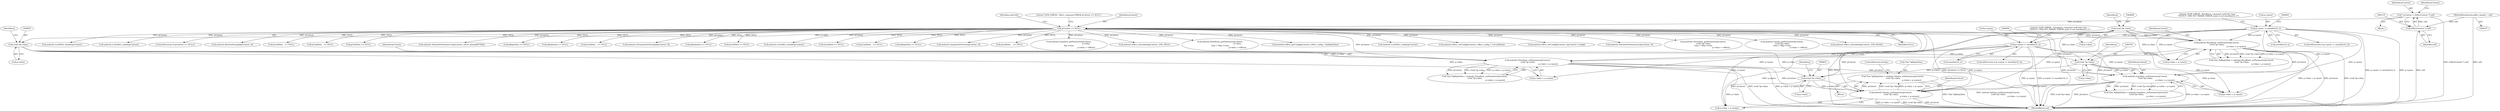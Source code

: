 digraph "0_Android_9e29523b9537983b4c4b205ff868d0b3bca0383b@integer" {
"1000817" [label="(Call,*(int *)pReplyData = android::Volume_setParameter(pContext,\n (void *)p->data,\n                                                                 p->data + p->psize))"];
"1000822" [label="(Call,android::Volume_setParameter(pContext,\n (void *)p->data,\n                                                                 p->data + p->psize))"];
"1000694" [label="(Call,android::Virtualizer_setParameter(pContext,\n (void *)p->data,\n                                                                       p->data + p->psize))"];
"1000151" [label="(Call,pContext == NULL)"];
"1000116" [label="(Call,* pContext = (EffectContext *) self)"];
"1000118" [label="(Call,(EffectContext *) self)"];
"1000108" [label="(MethodParameterIn,effect_handle_t  self)"];
"1000603" [label="(Call,android::BassBoost_setParameter(pContext,\n (void *)p->data,\n                                                                    p->data + p->psize))"];
"1000605" [label="(Call,(void *)p->data)"];
"1000586" [label="(Call,p->psize != sizeof(int32_t))"];
"1000696" [label="(Call,(void *)p->data)"];
"1000677" [label="(Call,p->psize != sizeof(int32_t))"];
"1000758" [label="(Call,android::Equalizer_setParameter(pContext,\n (void *)p->data,\n                                                                     p->data + p->psize))"];
"1000760" [label="(Call,(void *)p->data)"];
"1000824" [label="(Call,(void *)p->data)"];
"1000108" [label="(MethodParameterIn,effect_handle_t  self)"];
"1001079" [label="(Call,android::LvmEffect_enable(pContext))"];
"1000274" [label="(Call,android::Effect_setConfig(pContext, (effect_config_t *) pCmdData))"];
"1000117" [label="(Identifier,pContext)"];
"1000681" [label="(Call,sizeof(int32_t))"];
"1000753" [label="(Call,*(int *)pReplyData = android::Equalizer_setParameter(pContext,\n (void *)p->data,\n                                                                     p->data + p->psize))"];
"1000822" [label="(Call,android::Volume_setParameter(pContext,\n (void *)p->data,\n                                                                 p->data + p->psize))"];
"1000308" [label="(Call,android::Effect_setConfig(pContext, &pContext->config))"];
"1000235" [label="(Call,android::VolumeSetVolumeLevel(pContext, 0))"];
"1000114" [label="(Block,)"];
"1000120" [label="(Identifier,self)"];
"1000590" [label="(Call,sizeof(int32_t))"];
"1000451" [label="(Call,android::Virtualizer_getParameter(pContext,\n (void *)p->data,\n (size_t *)&p->vsize,\n                                                              p->data + voffset))"];
"1000836" [label="(ControlStructure,break;)"];
"1000829" [label="(Call,p->data + p->psize)"];
"1000694" [label="(Call,android::Virtualizer_setParameter(pContext,\n (void *)p->data,\n                                                                       p->data + p->psize))"];
"1000505" [label="(Call,android::Volume_getParameter(pContext,\n (void *)p->data,\n (size_t *)&p->vsize,\n                                                         p->data + voffset))"];
"1000895" [label="(Call,android::Effect_setEnabled(pContext, LVM_FALSE))"];
"1000161" [label="(Identifier,cmdCode)"];
"1000586" [label="(Call,p->psize != sizeof(int32_t))"];
"1000594" [label="(Literal,\"\tLVM_ERROR : BassBoost_command cmdCode Case: \"\n \"EFFECT_CMD_SET_PARAM: ERROR, psize is not sizeof(int32_t)\")"];
"1000153" [label="(Identifier,NULL)"];
"1000703" [label="(Identifier,p)"];
"1001047" [label="(Call,android::LvmEffect_disable(pContext))"];
"1000116" [label="(Call,* pContext = (EffectContext *) self)"];
"1000605" [label="(Call,(void *)p->data)"];
"1000125" [label="(Identifier,pContext)"];
"1000587" [label="(Call,p->psize)"];
"1000995" [label="(Call,android::LvmEffect_enable(pContext))"];
"1000603" [label="(Call,android::BassBoost_setParameter(pContext,\n (void *)p->data,\n                                                                    p->data + p->psize))"];
"1000118" [label="(Call,(EffectContext *) self)"];
"1001271" [label="(MethodReturn,int)"];
"1000677" [label="(Call,p->psize != sizeof(int32_t))"];
"1000760" [label="(Call,(void *)p->data)"];
"1000150" [label="(ControlStructure,if (pContext == NULL))"];
"1000831" [label="(Identifier,p)"];
"1000200" [label="(Call,android::BassSetStrength(pContext, 0))"];
"1000904" [label="(Call,pCmdData   == NULL)"];
"1000546" [label="(Call,pCmdData   == NULL)"];
"1000607" [label="(Call,p->data)"];
"1001119" [label="(Call,pCmdData == NULL)"];
"1000765" [label="(Call,p->data + p->psize)"];
"1000695" [label="(Identifier,pContext)"];
"1000778" [label="(Block,)"];
"1000767" [label="(Identifier,p)"];
"1000685" [label="(Literal,\"\tLVM_ERROR : Virtualizer_command cmdCode Case: \"\n \"EFFECT_CMD_SET_PARAM: ERROR, psize is not sizeof(int32_t)\")"];
"1000151" [label="(Call,pContext == NULL)"];
"1000823" [label="(Identifier,pContext)"];
"1001211" [label="(Call,android::VolumeSetVolumeLevel(pContext, (int16_t)(maxdB*100)))"];
"1000696" [label="(Call,(void *)p->data)"];
"1000166" [label="(Call,pReplyData == NULL)"];
"1000585" [label="(ControlStructure,if (p->psize != sizeof(int32_t)))"];
"1000842" [label="(Call,pReplyData == NULL)"];
"1000701" [label="(Call,p->data + p->psize)"];
"1000818" [label="(Call,*(int *)pReplyData)"];
"1000156" [label="(Literal,\"\tLVM_ERROR : Effect_command ERROR pContext == NULL\")"];
"1000824" [label="(Call,(void *)p->data)"];
"1000626" [label="(Call,pCmdData   == NULL)"];
"1000210" [label="(Call,android::VirtualizerSetStrength(pContext, 0))"];
"1000872" [label="(Call,pReplyData == NULL)"];
"1000717" [label="(Call,pCmdData == NULL)"];
"1000689" [label="(Call,*(int *)pReplyData = android::Virtualizer_setParameter(pContext,\n (void *)p->data,\n                                                                       p->data + p->psize))"];
"1000762" [label="(Call,p->data)"];
"1000963" [label="(Call,android::LvmEffect_disable(pContext))"];
"1000826" [label="(Call,p->data)"];
"1000343" [label="(Call,pCmdData == NULL)"];
"1000781" [label="(Call,pCmdData   == NULL)"];
"1000283" [label="(Call,pReplyData == NULL)"];
"1000220" [label="(Call,android::EqualizerSetPreset(pContext, 0))"];
"1000242" [label="(Call,pCmdData    == NULL)"];
"1000604" [label="(Identifier,pContext)"];
"1000480" [label="(Call,android::Equalizer_getParameter(pContext,\n                                                            p->data,\n &p->vsize,\n                                                            p->data + voffset))"];
"1000759" [label="(Identifier,pContext)"];
"1000865" [label="(Call,android::Effect_setEnabled(pContext, LVM_TRUE))"];
"1000424" [label="(Call,android::BassBoost_getParameter(pContext,\n                                                            p->data,\n (size_t *)&p->vsize,\n                                                            p->data + voffset))"];
"1000152" [label="(Identifier,pContext)"];
"1000301" [label="(Call,android::Effect_getConfig(pContext, (effect_config_t *)pReplyData))"];
"1000610" [label="(Call,p->data + p->psize)"];
"1000698" [label="(Call,p->data)"];
"1000817" [label="(Call,*(int *)pReplyData = android::Volume_setParameter(pContext,\n (void *)p->data,\n                                                                 p->data + p->psize))"];
"1000598" [label="(Call,*(int *)pReplyData = android::BassBoost_setParameter(pContext,\n (void *)p->data,\n                                                                    p->data + p->psize))"];
"1000676" [label="(ControlStructure,if (p->psize != sizeof(int32_t)))"];
"1000612" [label="(Identifier,p)"];
"1000678" [label="(Call,p->psize)"];
"1000758" [label="(Call,android::Equalizer_setParameter(pContext,\n (void *)p->data,\n                                                                     p->data + p->psize))"];
"1000817" -> "1000778"  [label="AST: "];
"1000817" -> "1000822"  [label="CFG: "];
"1000818" -> "1000817"  [label="AST: "];
"1000822" -> "1000817"  [label="AST: "];
"1000836" -> "1000817"  [label="CFG: "];
"1000817" -> "1001271"  [label="DDG: *(int *)pReplyData"];
"1000817" -> "1001271"  [label="DDG: android::Volume_setParameter(pContext,\n (void *)p->data,\n                                                                 p->data + p->psize)"];
"1000822" -> "1000817"  [label="DDG: pContext"];
"1000822" -> "1000817"  [label="DDG: (void *)p->data"];
"1000822" -> "1000817"  [label="DDG: p->data + p->psize"];
"1000822" -> "1000829"  [label="CFG: "];
"1000823" -> "1000822"  [label="AST: "];
"1000824" -> "1000822"  [label="AST: "];
"1000829" -> "1000822"  [label="AST: "];
"1000822" -> "1001271"  [label="DDG: p->data + p->psize"];
"1000822" -> "1001271"  [label="DDG: (void *)p->data"];
"1000822" -> "1001271"  [label="DDG: pContext"];
"1000694" -> "1000822"  [label="DDG: pContext"];
"1000151" -> "1000822"  [label="DDG: pContext"];
"1000603" -> "1000822"  [label="DDG: pContext"];
"1000758" -> "1000822"  [label="DDG: pContext"];
"1000824" -> "1000822"  [label="DDG: p->data"];
"1000586" -> "1000822"  [label="DDG: p->psize"];
"1000677" -> "1000822"  [label="DDG: p->psize"];
"1000694" -> "1000689"  [label="AST: "];
"1000694" -> "1000701"  [label="CFG: "];
"1000695" -> "1000694"  [label="AST: "];
"1000696" -> "1000694"  [label="AST: "];
"1000701" -> "1000694"  [label="AST: "];
"1000689" -> "1000694"  [label="CFG: "];
"1000694" -> "1001271"  [label="DDG: pContext"];
"1000694" -> "1001271"  [label="DDG: (void *)p->data"];
"1000694" -> "1001271"  [label="DDG: p->data + p->psize"];
"1000694" -> "1000689"  [label="DDG: pContext"];
"1000694" -> "1000689"  [label="DDG: (void *)p->data"];
"1000694" -> "1000689"  [label="DDG: p->data + p->psize"];
"1000151" -> "1000694"  [label="DDG: pContext"];
"1000603" -> "1000694"  [label="DDG: pContext"];
"1000696" -> "1000694"  [label="DDG: p->data"];
"1000677" -> "1000694"  [label="DDG: p->psize"];
"1000694" -> "1000758"  [label="DDG: pContext"];
"1000151" -> "1000150"  [label="AST: "];
"1000151" -> "1000153"  [label="CFG: "];
"1000152" -> "1000151"  [label="AST: "];
"1000153" -> "1000151"  [label="AST: "];
"1000156" -> "1000151"  [label="CFG: "];
"1000161" -> "1000151"  [label="CFG: "];
"1000151" -> "1001271"  [label="DDG: pContext == NULL"];
"1000151" -> "1001271"  [label="DDG: pContext"];
"1000151" -> "1001271"  [label="DDG: NULL"];
"1000116" -> "1000151"  [label="DDG: pContext"];
"1000151" -> "1000166"  [label="DDG: NULL"];
"1000151" -> "1000200"  [label="DDG: pContext"];
"1000151" -> "1000210"  [label="DDG: pContext"];
"1000151" -> "1000220"  [label="DDG: pContext"];
"1000151" -> "1000235"  [label="DDG: pContext"];
"1000151" -> "1000242"  [label="DDG: NULL"];
"1000151" -> "1000274"  [label="DDG: pContext"];
"1000151" -> "1000283"  [label="DDG: NULL"];
"1000151" -> "1000301"  [label="DDG: pContext"];
"1000151" -> "1000308"  [label="DDG: pContext"];
"1000151" -> "1000343"  [label="DDG: NULL"];
"1000151" -> "1000424"  [label="DDG: pContext"];
"1000151" -> "1000451"  [label="DDG: pContext"];
"1000151" -> "1000480"  [label="DDG: pContext"];
"1000151" -> "1000505"  [label="DDG: pContext"];
"1000151" -> "1000546"  [label="DDG: NULL"];
"1000151" -> "1000603"  [label="DDG: pContext"];
"1000151" -> "1000626"  [label="DDG: NULL"];
"1000151" -> "1000717"  [label="DDG: NULL"];
"1000151" -> "1000758"  [label="DDG: pContext"];
"1000151" -> "1000781"  [label="DDG: NULL"];
"1000151" -> "1000842"  [label="DDG: NULL"];
"1000151" -> "1000865"  [label="DDG: pContext"];
"1000151" -> "1000872"  [label="DDG: NULL"];
"1000151" -> "1000895"  [label="DDG: pContext"];
"1000151" -> "1000904"  [label="DDG: NULL"];
"1000151" -> "1000963"  [label="DDG: pContext"];
"1000151" -> "1000995"  [label="DDG: pContext"];
"1000151" -> "1001047"  [label="DDG: pContext"];
"1000151" -> "1001079"  [label="DDG: pContext"];
"1000151" -> "1001119"  [label="DDG: NULL"];
"1000151" -> "1001211"  [label="DDG: pContext"];
"1000116" -> "1000114"  [label="AST: "];
"1000116" -> "1000118"  [label="CFG: "];
"1000117" -> "1000116"  [label="AST: "];
"1000118" -> "1000116"  [label="AST: "];
"1000125" -> "1000116"  [label="CFG: "];
"1000116" -> "1001271"  [label="DDG: (EffectContext *) self"];
"1000118" -> "1000116"  [label="DDG: self"];
"1000118" -> "1000120"  [label="CFG: "];
"1000119" -> "1000118"  [label="AST: "];
"1000120" -> "1000118"  [label="AST: "];
"1000118" -> "1001271"  [label="DDG: self"];
"1000108" -> "1000118"  [label="DDG: self"];
"1000108" -> "1000107"  [label="AST: "];
"1000108" -> "1001271"  [label="DDG: self"];
"1000603" -> "1000598"  [label="AST: "];
"1000603" -> "1000610"  [label="CFG: "];
"1000604" -> "1000603"  [label="AST: "];
"1000605" -> "1000603"  [label="AST: "];
"1000610" -> "1000603"  [label="AST: "];
"1000598" -> "1000603"  [label="CFG: "];
"1000603" -> "1001271"  [label="DDG: p->data + p->psize"];
"1000603" -> "1001271"  [label="DDG: pContext"];
"1000603" -> "1001271"  [label="DDG: (void *)p->data"];
"1000603" -> "1000598"  [label="DDG: pContext"];
"1000603" -> "1000598"  [label="DDG: (void *)p->data"];
"1000603" -> "1000598"  [label="DDG: p->data + p->psize"];
"1000605" -> "1000603"  [label="DDG: p->data"];
"1000586" -> "1000603"  [label="DDG: p->psize"];
"1000603" -> "1000758"  [label="DDG: pContext"];
"1000605" -> "1000607"  [label="CFG: "];
"1000606" -> "1000605"  [label="AST: "];
"1000607" -> "1000605"  [label="AST: "];
"1000612" -> "1000605"  [label="CFG: "];
"1000605" -> "1000610"  [label="DDG: p->data"];
"1000605" -> "1000696"  [label="DDG: p->data"];
"1000605" -> "1000760"  [label="DDG: p->data"];
"1000605" -> "1000824"  [label="DDG: p->data"];
"1000586" -> "1000585"  [label="AST: "];
"1000586" -> "1000590"  [label="CFG: "];
"1000587" -> "1000586"  [label="AST: "];
"1000590" -> "1000586"  [label="AST: "];
"1000594" -> "1000586"  [label="CFG: "];
"1000601" -> "1000586"  [label="CFG: "];
"1000586" -> "1001271"  [label="DDG: p->psize != sizeof(int32_t)"];
"1000586" -> "1001271"  [label="DDG: p->psize"];
"1000586" -> "1000610"  [label="DDG: p->psize"];
"1000586" -> "1000677"  [label="DDG: p->psize"];
"1000586" -> "1000758"  [label="DDG: p->psize"];
"1000586" -> "1000765"  [label="DDG: p->psize"];
"1000586" -> "1000829"  [label="DDG: p->psize"];
"1000696" -> "1000698"  [label="CFG: "];
"1000697" -> "1000696"  [label="AST: "];
"1000698" -> "1000696"  [label="AST: "];
"1000703" -> "1000696"  [label="CFG: "];
"1000696" -> "1000701"  [label="DDG: p->data"];
"1000696" -> "1000760"  [label="DDG: p->data"];
"1000696" -> "1000824"  [label="DDG: p->data"];
"1000677" -> "1000676"  [label="AST: "];
"1000677" -> "1000681"  [label="CFG: "];
"1000678" -> "1000677"  [label="AST: "];
"1000681" -> "1000677"  [label="AST: "];
"1000685" -> "1000677"  [label="CFG: "];
"1000692" -> "1000677"  [label="CFG: "];
"1000677" -> "1001271"  [label="DDG: p->psize"];
"1000677" -> "1001271"  [label="DDG: p->psize != sizeof(int32_t)"];
"1000677" -> "1000701"  [label="DDG: p->psize"];
"1000677" -> "1000758"  [label="DDG: p->psize"];
"1000677" -> "1000765"  [label="DDG: p->psize"];
"1000677" -> "1000829"  [label="DDG: p->psize"];
"1000758" -> "1000753"  [label="AST: "];
"1000758" -> "1000765"  [label="CFG: "];
"1000759" -> "1000758"  [label="AST: "];
"1000760" -> "1000758"  [label="AST: "];
"1000765" -> "1000758"  [label="AST: "];
"1000753" -> "1000758"  [label="CFG: "];
"1000758" -> "1001271"  [label="DDG: (void *)p->data"];
"1000758" -> "1001271"  [label="DDG: pContext"];
"1000758" -> "1001271"  [label="DDG: p->data + p->psize"];
"1000758" -> "1000753"  [label="DDG: pContext"];
"1000758" -> "1000753"  [label="DDG: (void *)p->data"];
"1000758" -> "1000753"  [label="DDG: p->data + p->psize"];
"1000760" -> "1000758"  [label="DDG: p->data"];
"1000760" -> "1000762"  [label="CFG: "];
"1000761" -> "1000760"  [label="AST: "];
"1000762" -> "1000760"  [label="AST: "];
"1000767" -> "1000760"  [label="CFG: "];
"1000760" -> "1000765"  [label="DDG: p->data"];
"1000760" -> "1000824"  [label="DDG: p->data"];
"1000824" -> "1000826"  [label="CFG: "];
"1000825" -> "1000824"  [label="AST: "];
"1000826" -> "1000824"  [label="AST: "];
"1000831" -> "1000824"  [label="CFG: "];
"1000824" -> "1000829"  [label="DDG: p->data"];
}
